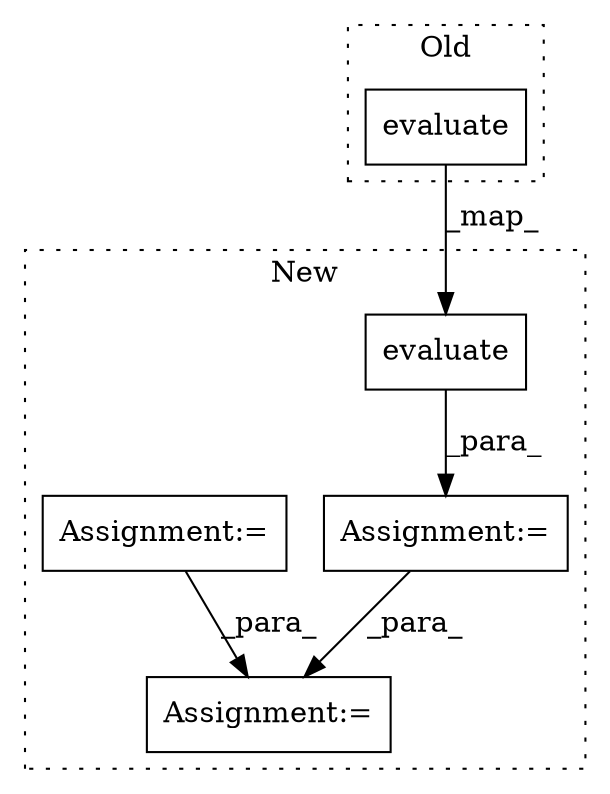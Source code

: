digraph G {
subgraph cluster0 {
1 [label="evaluate" a="32" s="7144" l="10" shape="box"];
label = "Old";
style="dotted";
}
subgraph cluster1 {
2 [label="evaluate" a="32" s="7209" l="10" shape="box"];
3 [label="Assignment:=" a="7" s="7196" l="1" shape="box"];
4 [label="Assignment:=" a="7" s="7493" l="1" shape="box"];
5 [label="Assignment:=" a="7" s="7458" l="1" shape="box"];
label = "New";
style="dotted";
}
1 -> 2 [label="_map_"];
2 -> 3 [label="_para_"];
3 -> 4 [label="_para_"];
5 -> 4 [label="_para_"];
}
